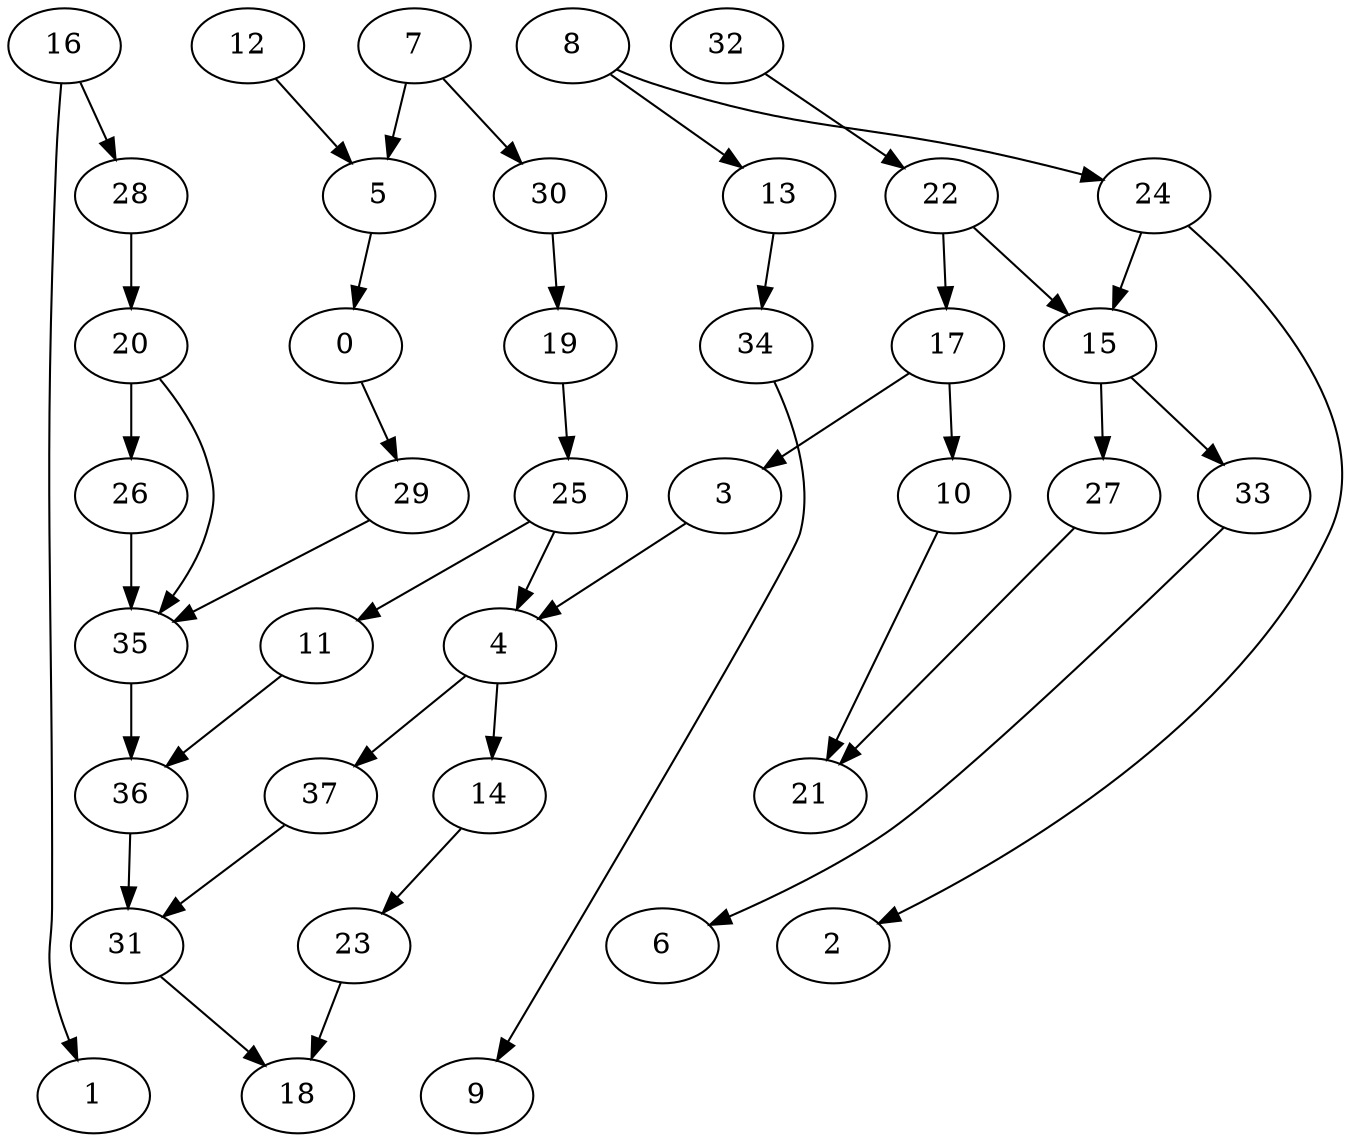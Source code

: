 digraph g {
0;
1;
2;
3;
4;
5;
6;
7;
8;
9;
10;
11;
12;
13;
14;
15;
16;
17;
18;
19;
20;
21;
22;
23;
24;
25;
26;
27;
28;
29;
30;
31;
32;
33;
34;
35;
36;
37;
0 -> 29 [weight=0];
3 -> 4 [weight=0];
4 -> 37 [weight=0];
4 -> 14 [weight=0];
5 -> 0 [weight=0];
7 -> 5 [weight=0];
7 -> 30 [weight=0];
8 -> 13 [weight=0];
8 -> 24 [weight=0];
10 -> 21 [weight=0];
11 -> 36 [weight=0];
12 -> 5 [weight=0];
13 -> 34 [weight=0];
14 -> 23 [weight=0];
15 -> 27 [weight=0];
15 -> 33 [weight=0];
16 -> 1 [weight=0];
16 -> 28 [weight=0];
17 -> 3 [weight=0];
17 -> 10 [weight=0];
19 -> 25 [weight=0];
20 -> 35 [weight=0];
20 -> 26 [weight=0];
22 -> 15 [weight=0];
22 -> 17 [weight=0];
23 -> 18 [weight=0];
24 -> 15 [weight=0];
24 -> 2 [weight=0];
25 -> 4 [weight=0];
25 -> 11 [weight=0];
26 -> 35 [weight=0];
27 -> 21 [weight=0];
28 -> 20 [weight=0];
29 -> 35 [weight=0];
30 -> 19 [weight=0];
31 -> 18 [weight=0];
32 -> 22 [weight=0];
33 -> 6 [weight=0];
34 -> 9 [weight=0];
35 -> 36 [weight=0];
36 -> 31 [weight=0];
37 -> 31 [weight=0];
}
